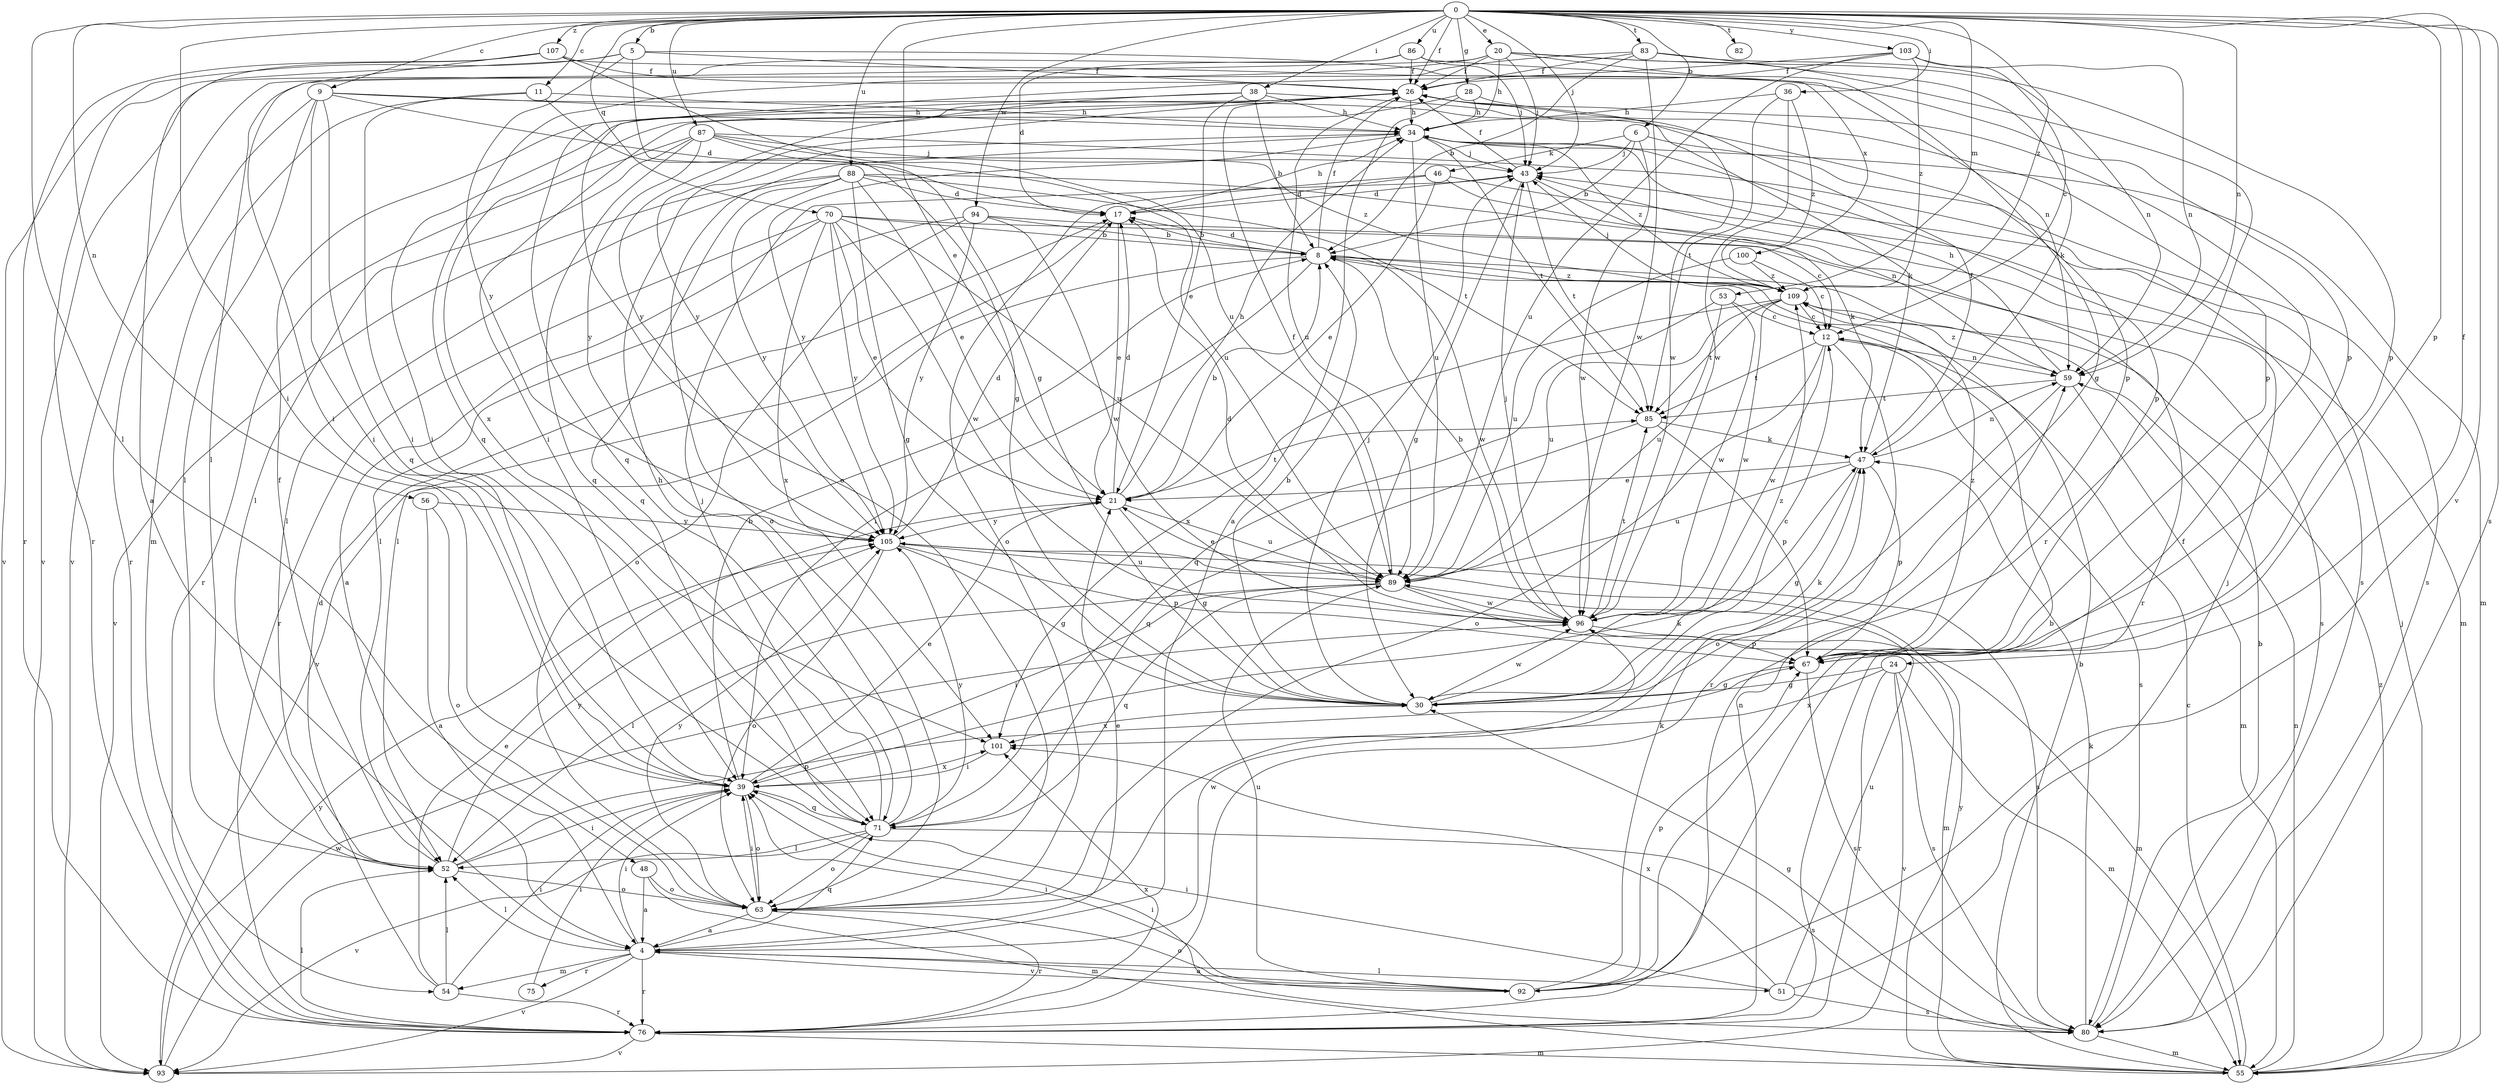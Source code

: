 strict digraph  {
0;
4;
5;
6;
8;
9;
11;
12;
17;
20;
21;
24;
26;
28;
30;
34;
36;
38;
39;
43;
46;
47;
48;
51;
52;
53;
54;
55;
56;
59;
63;
67;
70;
71;
75;
76;
80;
82;
83;
85;
86;
87;
88;
89;
92;
93;
94;
96;
100;
101;
103;
105;
107;
109;
0 -> 5  [label=b];
0 -> 6  [label=b];
0 -> 9  [label=c];
0 -> 11  [label=c];
0 -> 20  [label=e];
0 -> 21  [label=e];
0 -> 24  [label=f];
0 -> 26  [label=f];
0 -> 28  [label=g];
0 -> 36  [label=i];
0 -> 38  [label=i];
0 -> 39  [label=i];
0 -> 43  [label=j];
0 -> 48  [label=l];
0 -> 53  [label=m];
0 -> 56  [label=n];
0 -> 59  [label=n];
0 -> 67  [label=p];
0 -> 70  [label=q];
0 -> 80  [label=s];
0 -> 82  [label=t];
0 -> 83  [label=t];
0 -> 86  [label=u];
0 -> 87  [label=u];
0 -> 88  [label=u];
0 -> 92  [label=v];
0 -> 94  [label=w];
0 -> 103  [label=y];
0 -> 107  [label=z];
0 -> 109  [label=z];
4 -> 21  [label=e];
4 -> 39  [label=i];
4 -> 51  [label=l];
4 -> 52  [label=l];
4 -> 54  [label=m];
4 -> 71  [label=q];
4 -> 75  [label=r];
4 -> 76  [label=r];
4 -> 92  [label=v];
4 -> 93  [label=v];
4 -> 96  [label=w];
5 -> 26  [label=f];
5 -> 30  [label=g];
5 -> 76  [label=r];
5 -> 93  [label=v];
5 -> 100  [label=x];
5 -> 105  [label=y];
6 -> 8  [label=b];
6 -> 43  [label=j];
6 -> 46  [label=k];
6 -> 80  [label=s];
6 -> 96  [label=w];
8 -> 17  [label=d];
8 -> 26  [label=f];
8 -> 39  [label=i];
8 -> 93  [label=v];
8 -> 96  [label=w];
8 -> 109  [label=z];
9 -> 17  [label=d];
9 -> 34  [label=h];
9 -> 39  [label=i];
9 -> 52  [label=l];
9 -> 67  [label=p];
9 -> 71  [label=q];
9 -> 76  [label=r];
11 -> 30  [label=g];
11 -> 34  [label=h];
11 -> 39  [label=i];
11 -> 54  [label=m];
12 -> 59  [label=n];
12 -> 63  [label=o];
12 -> 76  [label=r];
12 -> 80  [label=s];
12 -> 85  [label=t];
12 -> 96  [label=w];
17 -> 8  [label=b];
17 -> 21  [label=e];
17 -> 34  [label=h];
17 -> 52  [label=l];
20 -> 26  [label=f];
20 -> 30  [label=g];
20 -> 34  [label=h];
20 -> 43  [label=j];
20 -> 67  [label=p];
20 -> 71  [label=q];
20 -> 76  [label=r];
20 -> 93  [label=v];
21 -> 8  [label=b];
21 -> 17  [label=d];
21 -> 30  [label=g];
21 -> 34  [label=h];
21 -> 85  [label=t];
21 -> 89  [label=u];
21 -> 105  [label=y];
24 -> 30  [label=g];
24 -> 55  [label=m];
24 -> 76  [label=r];
24 -> 80  [label=s];
24 -> 93  [label=v];
24 -> 101  [label=x];
26 -> 34  [label=h];
26 -> 39  [label=i];
26 -> 67  [label=p];
26 -> 89  [label=u];
26 -> 101  [label=x];
26 -> 105  [label=y];
28 -> 4  [label=a];
28 -> 34  [label=h];
28 -> 39  [label=i];
28 -> 96  [label=w];
30 -> 8  [label=b];
30 -> 12  [label=c];
30 -> 43  [label=j];
30 -> 47  [label=k];
30 -> 96  [label=w];
30 -> 101  [label=x];
30 -> 109  [label=z];
34 -> 43  [label=j];
34 -> 55  [label=m];
34 -> 63  [label=o];
34 -> 67  [label=p];
34 -> 85  [label=t];
34 -> 89  [label=u];
34 -> 105  [label=y];
34 -> 109  [label=z];
36 -> 34  [label=h];
36 -> 85  [label=t];
36 -> 96  [label=w];
36 -> 109  [label=z];
38 -> 8  [label=b];
38 -> 21  [label=e];
38 -> 34  [label=h];
38 -> 47  [label=k];
38 -> 71  [label=q];
38 -> 105  [label=y];
39 -> 8  [label=b];
39 -> 21  [label=e];
39 -> 47  [label=k];
39 -> 63  [label=o];
39 -> 71  [label=q];
39 -> 101  [label=x];
43 -> 17  [label=d];
43 -> 26  [label=f];
43 -> 30  [label=g];
43 -> 47  [label=k];
43 -> 85  [label=t];
46 -> 17  [label=d];
46 -> 21  [label=e];
46 -> 55  [label=m];
46 -> 63  [label=o];
46 -> 76  [label=r];
47 -> 21  [label=e];
47 -> 26  [label=f];
47 -> 30  [label=g];
47 -> 59  [label=n];
47 -> 67  [label=p];
47 -> 89  [label=u];
48 -> 4  [label=a];
48 -> 55  [label=m];
48 -> 63  [label=o];
51 -> 39  [label=i];
51 -> 43  [label=j];
51 -> 80  [label=s];
51 -> 89  [label=u];
51 -> 101  [label=x];
52 -> 26  [label=f];
52 -> 39  [label=i];
52 -> 63  [label=o];
52 -> 67  [label=p];
52 -> 105  [label=y];
53 -> 12  [label=c];
53 -> 71  [label=q];
53 -> 89  [label=u];
53 -> 96  [label=w];
54 -> 17  [label=d];
54 -> 21  [label=e];
54 -> 39  [label=i];
54 -> 52  [label=l];
54 -> 76  [label=r];
55 -> 8  [label=b];
55 -> 12  [label=c];
55 -> 43  [label=j];
55 -> 59  [label=n];
55 -> 105  [label=y];
55 -> 109  [label=z];
56 -> 4  [label=a];
56 -> 63  [label=o];
56 -> 105  [label=y];
59 -> 34  [label=h];
59 -> 55  [label=m];
59 -> 63  [label=o];
59 -> 85  [label=t];
59 -> 109  [label=z];
63 -> 4  [label=a];
63 -> 39  [label=i];
63 -> 76  [label=r];
63 -> 105  [label=y];
67 -> 30  [label=g];
67 -> 80  [label=s];
67 -> 109  [label=z];
70 -> 4  [label=a];
70 -> 8  [label=b];
70 -> 21  [label=e];
70 -> 76  [label=r];
70 -> 80  [label=s];
70 -> 89  [label=u];
70 -> 96  [label=w];
70 -> 101  [label=x];
70 -> 105  [label=y];
71 -> 34  [label=h];
71 -> 43  [label=j];
71 -> 52  [label=l];
71 -> 63  [label=o];
71 -> 80  [label=s];
71 -> 93  [label=v];
71 -> 105  [label=y];
75 -> 39  [label=i];
76 -> 52  [label=l];
76 -> 55  [label=m];
76 -> 59  [label=n];
76 -> 93  [label=v];
76 -> 101  [label=x];
80 -> 8  [label=b];
80 -> 30  [label=g];
80 -> 39  [label=i];
80 -> 47  [label=k];
80 -> 55  [label=m];
83 -> 8  [label=b];
83 -> 26  [label=f];
83 -> 47  [label=k];
83 -> 52  [label=l];
83 -> 59  [label=n];
83 -> 96  [label=w];
85 -> 47  [label=k];
85 -> 67  [label=p];
85 -> 71  [label=q];
86 -> 17  [label=d];
86 -> 26  [label=f];
86 -> 43  [label=j];
86 -> 59  [label=n];
86 -> 93  [label=v];
87 -> 43  [label=j];
87 -> 52  [label=l];
87 -> 71  [label=q];
87 -> 76  [label=r];
87 -> 80  [label=s];
87 -> 89  [label=u];
87 -> 105  [label=y];
87 -> 109  [label=z];
88 -> 17  [label=d];
88 -> 21  [label=e];
88 -> 30  [label=g];
88 -> 52  [label=l];
88 -> 59  [label=n];
88 -> 71  [label=q];
88 -> 85  [label=t];
88 -> 93  [label=v];
88 -> 105  [label=y];
89 -> 21  [label=e];
89 -> 26  [label=f];
89 -> 39  [label=i];
89 -> 52  [label=l];
89 -> 55  [label=m];
89 -> 71  [label=q];
89 -> 96  [label=w];
92 -> 4  [label=a];
92 -> 8  [label=b];
92 -> 26  [label=f];
92 -> 39  [label=i];
92 -> 47  [label=k];
92 -> 63  [label=o];
92 -> 67  [label=p];
92 -> 89  [label=u];
93 -> 96  [label=w];
93 -> 105  [label=y];
94 -> 8  [label=b];
94 -> 12  [label=c];
94 -> 52  [label=l];
94 -> 63  [label=o];
94 -> 96  [label=w];
94 -> 105  [label=y];
96 -> 8  [label=b];
96 -> 17  [label=d];
96 -> 43  [label=j];
96 -> 55  [label=m];
96 -> 67  [label=p];
96 -> 85  [label=t];
100 -> 12  [label=c];
100 -> 89  [label=u];
100 -> 109  [label=z];
101 -> 39  [label=i];
103 -> 12  [label=c];
103 -> 26  [label=f];
103 -> 59  [label=n];
103 -> 63  [label=o];
103 -> 89  [label=u];
103 -> 109  [label=z];
105 -> 17  [label=d];
105 -> 30  [label=g];
105 -> 63  [label=o];
105 -> 67  [label=p];
105 -> 80  [label=s];
105 -> 89  [label=u];
107 -> 4  [label=a];
107 -> 26  [label=f];
107 -> 39  [label=i];
107 -> 67  [label=p];
107 -> 76  [label=r];
107 -> 89  [label=u];
109 -> 12  [label=c];
109 -> 43  [label=j];
109 -> 85  [label=t];
109 -> 89  [label=u];
109 -> 96  [label=w];
109 -> 101  [label=x];
}
